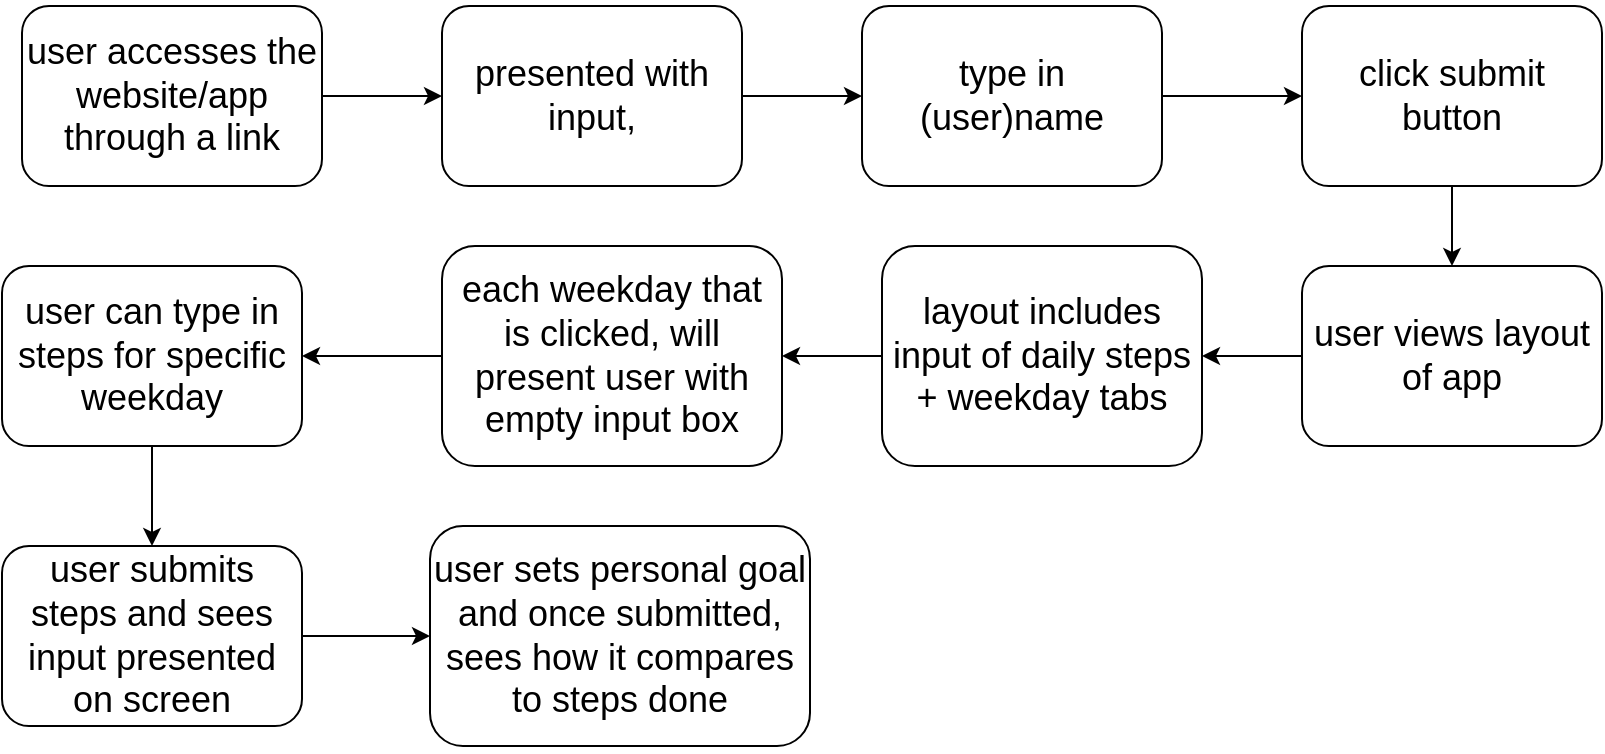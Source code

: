 <mxfile>
    <diagram id="dWCL3hDuTEnYBJH3XQeM" name="Page-1">
        <mxGraphModel dx="866" dy="669" grid="1" gridSize="10" guides="1" tooltips="1" connect="1" arrows="1" fold="1" page="1" pageScale="1" pageWidth="827" pageHeight="1169" math="0" shadow="0">
            <root>
                <mxCell id="0"/>
                <mxCell id="1" parent="0"/>
                <mxCell id="18" style="edgeStyle=none;html=1;exitX=1;exitY=0.5;exitDx=0;exitDy=0;entryX=0;entryY=0.5;entryDx=0;entryDy=0;" edge="1" parent="1" source="6" target="8">
                    <mxGeometry relative="1" as="geometry"/>
                </mxCell>
                <mxCell id="6" value="&lt;h2&gt;&lt;span style=&quot;font-weight: normal;&quot;&gt;presented with input,&lt;/span&gt;&lt;/h2&gt;" style="rounded=1;whiteSpace=wrap;html=1;" vertex="1" parent="1">
                    <mxGeometry x="230" y="90" width="150" height="90" as="geometry"/>
                </mxCell>
                <mxCell id="17" style="edgeStyle=none;html=1;exitX=1;exitY=0.5;exitDx=0;exitDy=0;entryX=0;entryY=0.5;entryDx=0;entryDy=0;" edge="1" parent="1" source="7" target="6">
                    <mxGeometry relative="1" as="geometry"/>
                </mxCell>
                <mxCell id="7" value="&lt;h2&gt;&lt;span style=&quot;font-weight: normal;&quot;&gt;user accesses the website/app through a link&lt;/span&gt;&lt;/h2&gt;" style="rounded=1;whiteSpace=wrap;html=1;" vertex="1" parent="1">
                    <mxGeometry x="20" y="90" width="150" height="90" as="geometry"/>
                </mxCell>
                <mxCell id="19" style="edgeStyle=none;html=1;exitX=1;exitY=0.5;exitDx=0;exitDy=0;entryX=0;entryY=0.5;entryDx=0;entryDy=0;" edge="1" parent="1" source="8" target="10">
                    <mxGeometry relative="1" as="geometry"/>
                </mxCell>
                <mxCell id="8" value="&lt;h2&gt;&lt;span style=&quot;font-weight: normal;&quot;&gt;type in (user)name&lt;/span&gt;&lt;/h2&gt;" style="rounded=1;whiteSpace=wrap;html=1;" vertex="1" parent="1">
                    <mxGeometry x="440" y="90" width="150" height="90" as="geometry"/>
                </mxCell>
                <mxCell id="20" style="edgeStyle=none;html=1;exitX=0.5;exitY=1;exitDx=0;exitDy=0;entryX=0.5;entryY=0;entryDx=0;entryDy=0;" edge="1" parent="1" source="10" target="11">
                    <mxGeometry relative="1" as="geometry"/>
                </mxCell>
                <mxCell id="10" value="&lt;h2&gt;&lt;span style=&quot;font-weight: normal;&quot;&gt;click submit button&lt;/span&gt;&lt;/h2&gt;" style="rounded=1;whiteSpace=wrap;html=1;" vertex="1" parent="1">
                    <mxGeometry x="660" y="90" width="150" height="90" as="geometry"/>
                </mxCell>
                <mxCell id="21" style="edgeStyle=none;html=1;exitX=0;exitY=0.5;exitDx=0;exitDy=0;entryX=1;entryY=0.5;entryDx=0;entryDy=0;" edge="1" parent="1" source="11" target="14">
                    <mxGeometry relative="1" as="geometry"/>
                </mxCell>
                <mxCell id="11" value="&lt;h2&gt;&lt;span style=&quot;font-weight: normal;&quot;&gt;user views layout of app&lt;/span&gt;&lt;/h2&gt;" style="rounded=1;whiteSpace=wrap;html=1;" vertex="1" parent="1">
                    <mxGeometry x="660" y="220" width="150" height="90" as="geometry"/>
                </mxCell>
                <mxCell id="24" style="edgeStyle=none;html=1;exitX=0.5;exitY=1;exitDx=0;exitDy=0;entryX=0.5;entryY=0;entryDx=0;entryDy=0;" edge="1" parent="1" source="12" target="16">
                    <mxGeometry relative="1" as="geometry"/>
                </mxCell>
                <mxCell id="12" value="&lt;h2&gt;&lt;span style=&quot;font-weight: normal;&quot;&gt;user can type in steps for specific weekday&lt;/span&gt;&lt;/h2&gt;" style="rounded=1;whiteSpace=wrap;html=1;" vertex="1" parent="1">
                    <mxGeometry x="10" y="220" width="150" height="90" as="geometry"/>
                </mxCell>
                <mxCell id="23" style="edgeStyle=none;html=1;exitX=0;exitY=0.5;exitDx=0;exitDy=0;entryX=1;entryY=0.5;entryDx=0;entryDy=0;" edge="1" parent="1" source="13" target="12">
                    <mxGeometry relative="1" as="geometry"/>
                </mxCell>
                <mxCell id="13" value="&lt;h2&gt;&lt;span style=&quot;font-weight: normal;&quot;&gt;each weekday that is clicked, will present user with empty input box&lt;/span&gt;&lt;/h2&gt;" style="rounded=1;whiteSpace=wrap;html=1;" vertex="1" parent="1">
                    <mxGeometry x="230" y="210" width="170" height="110" as="geometry"/>
                </mxCell>
                <mxCell id="22" style="edgeStyle=none;html=1;exitX=0;exitY=0.5;exitDx=0;exitDy=0;entryX=1;entryY=0.5;entryDx=0;entryDy=0;" edge="1" parent="1" source="14" target="13">
                    <mxGeometry relative="1" as="geometry"/>
                </mxCell>
                <mxCell id="14" value="&lt;h2&gt;&lt;span style=&quot;font-weight: normal;&quot;&gt;layout includes input of daily steps + weekday tabs&lt;/span&gt;&lt;/h2&gt;" style="rounded=1;whiteSpace=wrap;html=1;" vertex="1" parent="1">
                    <mxGeometry x="450" y="210" width="160" height="110" as="geometry"/>
                </mxCell>
                <mxCell id="26" style="edgeStyle=none;html=1;exitX=1;exitY=0.5;exitDx=0;exitDy=0;entryX=0;entryY=0.5;entryDx=0;entryDy=0;" edge="1" parent="1" source="16" target="25">
                    <mxGeometry relative="1" as="geometry"/>
                </mxCell>
                <mxCell id="16" value="&lt;h2&gt;&lt;span style=&quot;font-weight: normal;&quot;&gt;user submits steps and sees input presented on screen&lt;/span&gt;&lt;/h2&gt;" style="rounded=1;whiteSpace=wrap;html=1;" vertex="1" parent="1">
                    <mxGeometry x="10" y="360" width="150" height="90" as="geometry"/>
                </mxCell>
                <mxCell id="25" value="&lt;h2&gt;&lt;span style=&quot;font-weight: normal;&quot;&gt;user sets personal goal and once submitted, sees how it compares to steps done&lt;/span&gt;&lt;/h2&gt;" style="rounded=1;whiteSpace=wrap;html=1;" vertex="1" parent="1">
                    <mxGeometry x="224" y="350" width="190" height="110" as="geometry"/>
                </mxCell>
            </root>
        </mxGraphModel>
    </diagram>
</mxfile>
